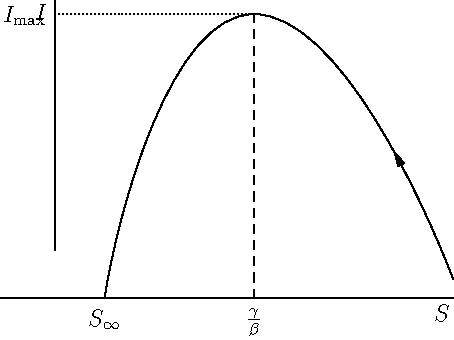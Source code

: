 import graph;
size(8cm,6cm,IgnoreAspect);

pair S0=(4,0.2);
pair S1=(2,3);
pair S8=(0.5,0);

xaxis("$S$");
yaxis("$I$",0.5);

draw(S0{curl 0}..tension 1.5..S1{W}..tension 1.5..{curl 0}S8,Arrow(Fill,0.4));
draw((S1.x,0)..S1,dashed);
draw((0,S1.y)..S1,dotted);

labelx("$\frac{\gamma}{\beta}$",S1.x);
labelx("$S_\infty$",S8.x);
labely("$I_{\max}$",S1.y);

shipout();
